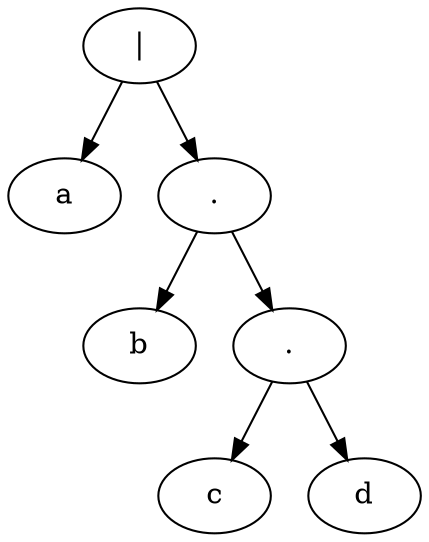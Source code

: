 digraph {
  94163049476288[label="|"]
  94163049476336[label="a"]
  94163049476288  ->  94163049476336
  94163049476576[label="."]
  94163049476288  ->  94163049476576
  94163049476496[label="b"]
  94163049476576  ->  94163049476496
  94163049476736[label="."]
  94163049476576  ->  94163049476736
  94163049476656[label="c"]
  94163049476736  ->  94163049476656
  94163049476816[label="d"]
  94163049476736  ->  94163049476816
}
